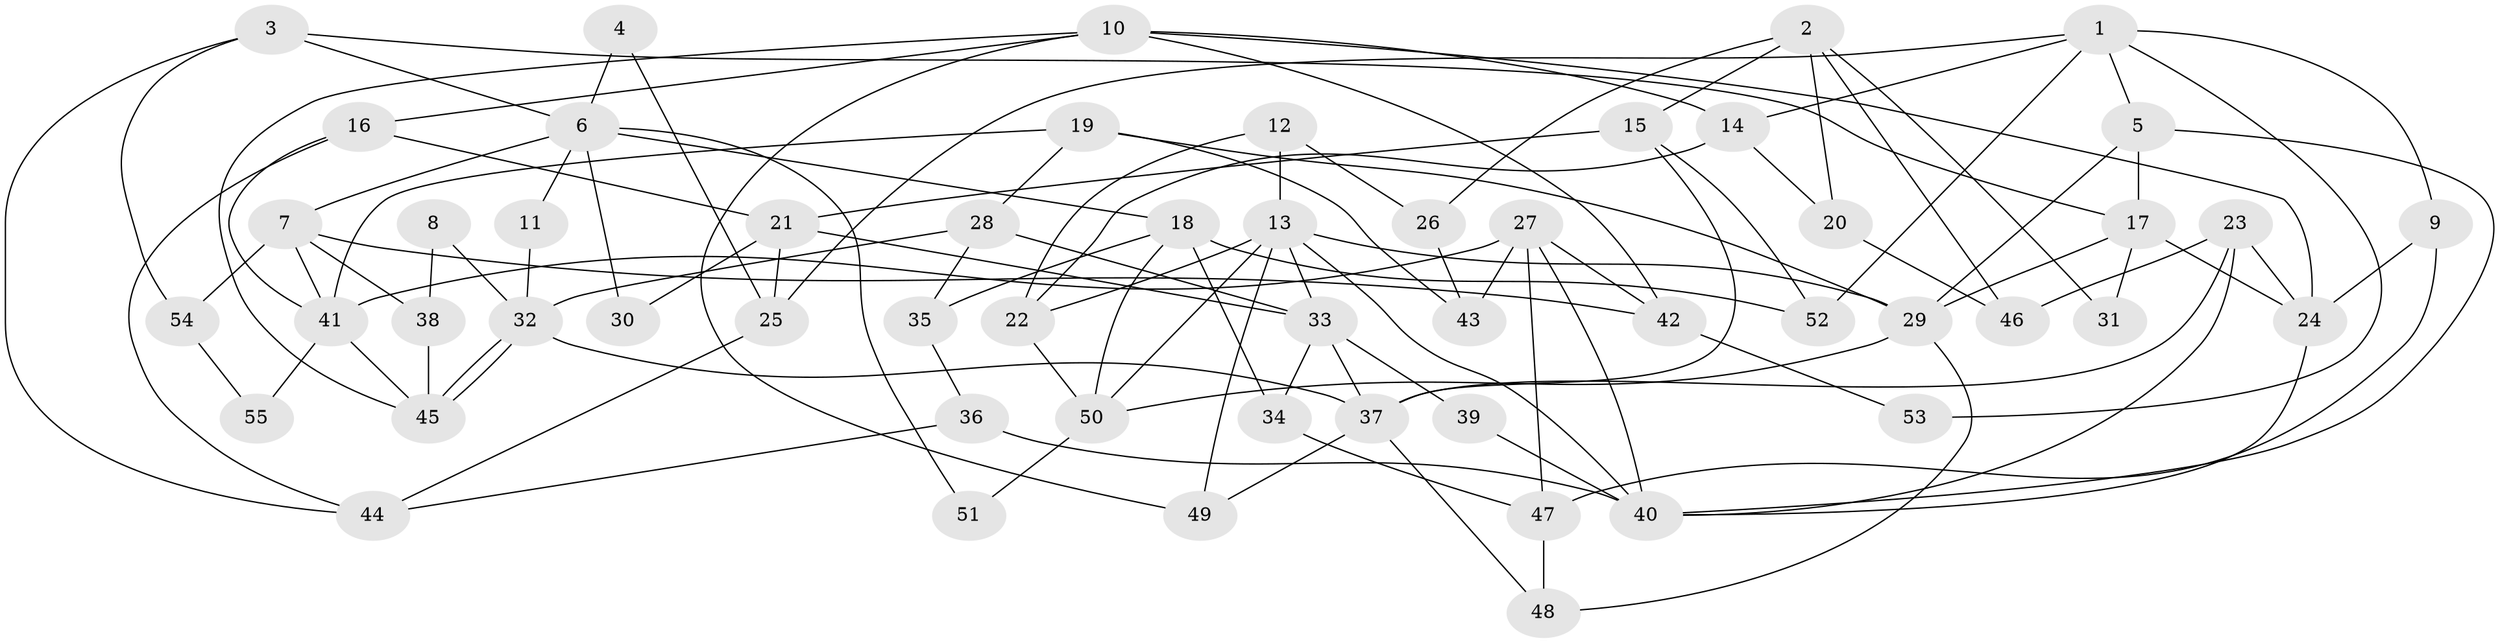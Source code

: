 // Generated by graph-tools (version 1.1) at 2025/50/03/09/25 03:50:03]
// undirected, 55 vertices, 110 edges
graph export_dot {
graph [start="1"]
  node [color=gray90,style=filled];
  1;
  2;
  3;
  4;
  5;
  6;
  7;
  8;
  9;
  10;
  11;
  12;
  13;
  14;
  15;
  16;
  17;
  18;
  19;
  20;
  21;
  22;
  23;
  24;
  25;
  26;
  27;
  28;
  29;
  30;
  31;
  32;
  33;
  34;
  35;
  36;
  37;
  38;
  39;
  40;
  41;
  42;
  43;
  44;
  45;
  46;
  47;
  48;
  49;
  50;
  51;
  52;
  53;
  54;
  55;
  1 -- 5;
  1 -- 9;
  1 -- 14;
  1 -- 25;
  1 -- 52;
  1 -- 53;
  2 -- 15;
  2 -- 46;
  2 -- 20;
  2 -- 26;
  2 -- 31;
  3 -- 17;
  3 -- 6;
  3 -- 44;
  3 -- 54;
  4 -- 6;
  4 -- 25;
  5 -- 40;
  5 -- 29;
  5 -- 17;
  6 -- 7;
  6 -- 18;
  6 -- 11;
  6 -- 30;
  6 -- 51;
  7 -- 42;
  7 -- 41;
  7 -- 38;
  7 -- 54;
  8 -- 32;
  8 -- 38;
  9 -- 24;
  9 -- 47;
  10 -- 16;
  10 -- 14;
  10 -- 24;
  10 -- 42;
  10 -- 45;
  10 -- 49;
  11 -- 32;
  12 -- 13;
  12 -- 22;
  12 -- 26;
  13 -- 33;
  13 -- 29;
  13 -- 22;
  13 -- 40;
  13 -- 49;
  13 -- 50;
  14 -- 22;
  14 -- 20;
  15 -- 21;
  15 -- 37;
  15 -- 52;
  16 -- 41;
  16 -- 44;
  16 -- 21;
  17 -- 24;
  17 -- 29;
  17 -- 31;
  18 -- 52;
  18 -- 34;
  18 -- 35;
  18 -- 50;
  19 -- 41;
  19 -- 29;
  19 -- 28;
  19 -- 43;
  20 -- 46;
  21 -- 25;
  21 -- 30;
  21 -- 33;
  22 -- 50;
  23 -- 40;
  23 -- 37;
  23 -- 24;
  23 -- 46;
  24 -- 40;
  25 -- 44;
  26 -- 43;
  27 -- 43;
  27 -- 40;
  27 -- 41;
  27 -- 42;
  27 -- 47;
  28 -- 33;
  28 -- 32;
  28 -- 35;
  29 -- 50;
  29 -- 48;
  32 -- 45;
  32 -- 45;
  32 -- 37;
  33 -- 37;
  33 -- 34;
  33 -- 39;
  34 -- 47;
  35 -- 36;
  36 -- 40;
  36 -- 44;
  37 -- 49;
  37 -- 48;
  38 -- 45;
  39 -- 40;
  41 -- 45;
  41 -- 55;
  42 -- 53;
  47 -- 48;
  50 -- 51;
  54 -- 55;
}
